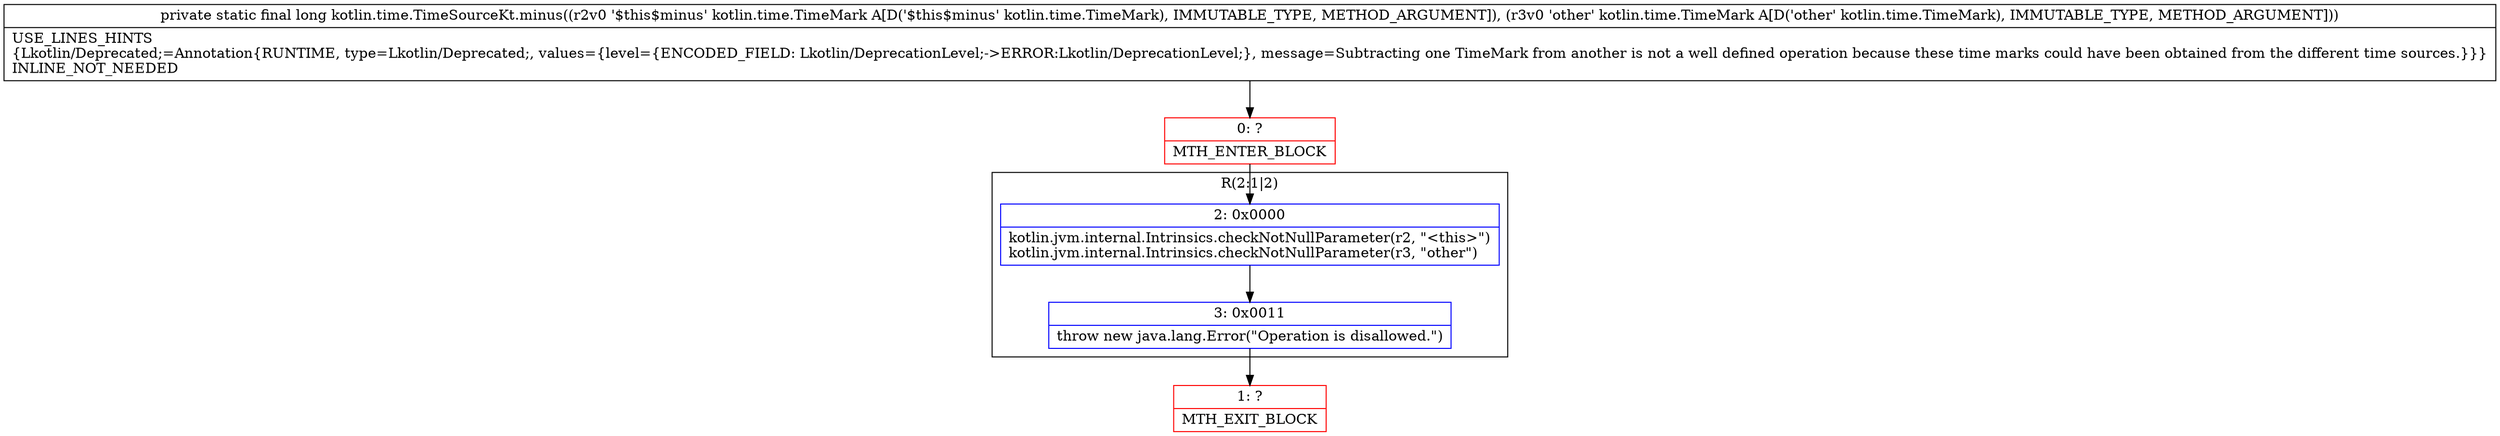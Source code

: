 digraph "CFG forkotlin.time.TimeSourceKt.minus(Lkotlin\/time\/TimeMark;Lkotlin\/time\/TimeMark;)J" {
subgraph cluster_Region_1758568590 {
label = "R(2:1|2)";
node [shape=record,color=blue];
Node_2 [shape=record,label="{2\:\ 0x0000|kotlin.jvm.internal.Intrinsics.checkNotNullParameter(r2, \"\<this\>\")\lkotlin.jvm.internal.Intrinsics.checkNotNullParameter(r3, \"other\")\l}"];
Node_3 [shape=record,label="{3\:\ 0x0011|throw new java.lang.Error(\"Operation is disallowed.\")\l}"];
}
Node_0 [shape=record,color=red,label="{0\:\ ?|MTH_ENTER_BLOCK\l}"];
Node_1 [shape=record,color=red,label="{1\:\ ?|MTH_EXIT_BLOCK\l}"];
MethodNode[shape=record,label="{private static final long kotlin.time.TimeSourceKt.minus((r2v0 '$this$minus' kotlin.time.TimeMark A[D('$this$minus' kotlin.time.TimeMark), IMMUTABLE_TYPE, METHOD_ARGUMENT]), (r3v0 'other' kotlin.time.TimeMark A[D('other' kotlin.time.TimeMark), IMMUTABLE_TYPE, METHOD_ARGUMENT]))  | USE_LINES_HINTS\l\{Lkotlin\/Deprecated;=Annotation\{RUNTIME, type=Lkotlin\/Deprecated;, values=\{level=\{ENCODED_FIELD: Lkotlin\/DeprecationLevel;\-\>ERROR:Lkotlin\/DeprecationLevel;\}, message=Subtracting one TimeMark from another is not a well defined operation because these time marks could have been obtained from the different time sources.\}\}\}\lINLINE_NOT_NEEDED\l}"];
MethodNode -> Node_0;Node_2 -> Node_3;
Node_3 -> Node_1;
Node_0 -> Node_2;
}

